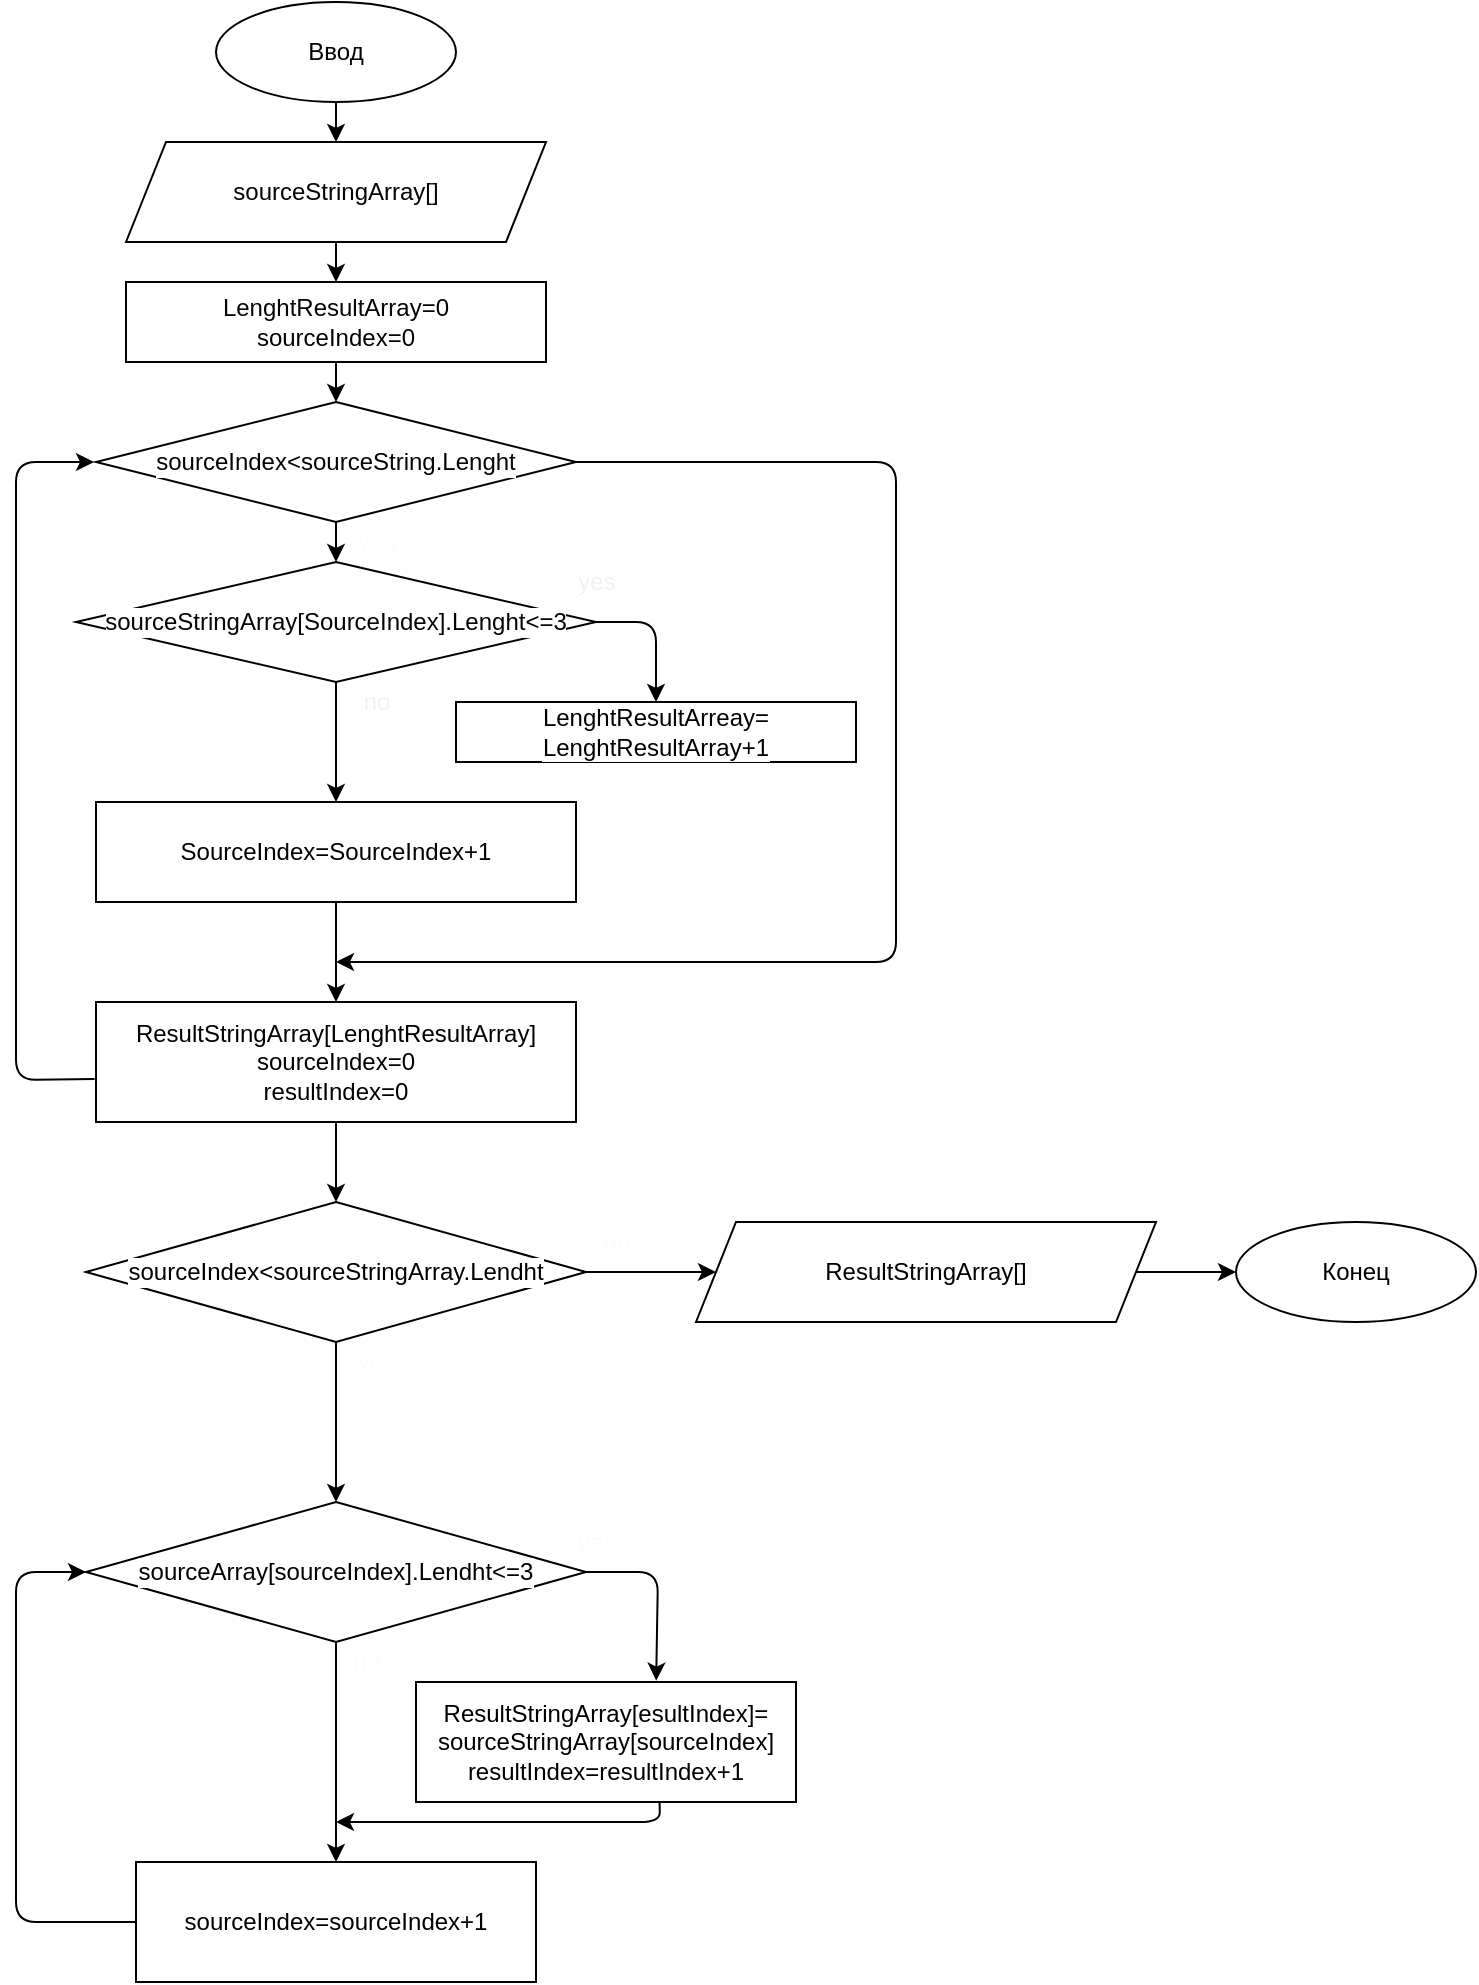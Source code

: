 <mxfile>
    <diagram id="7y-JHbYeY2Clxhg1EjNN" name="Страница 1">
        <mxGraphModel dx="650" dy="479" grid="1" gridSize="10" guides="1" tooltips="1" connect="1" arrows="1" fold="1" page="1" pageScale="1" pageWidth="827" pageHeight="1169" math="0" shadow="0">
            <root>
                <mxCell id="0"/>
                <mxCell id="1" parent="0"/>
                <mxCell id="10" style="edgeStyle=none;html=1;entryX=0.5;entryY=1;entryDx=0;entryDy=0;fontColor=#050505;exitX=0.5;exitY=1;exitDx=0;exitDy=0;" parent="1" source="5" target="5" edge="1">
                    <mxGeometry relative="1" as="geometry">
                        <mxPoint x="210" y="60" as="sourcePoint"/>
                    </mxGeometry>
                </mxCell>
                <mxCell id="5" value="Ввод" style="ellipse;whiteSpace=wrap;html=1;labelBackgroundColor=#FFFFFF;fontColor=#050505;fillColor=#FFFFFF;" parent="1" vertex="1">
                    <mxGeometry x="140" width="120" height="50" as="geometry"/>
                </mxCell>
                <mxCell id="13" value="" style="edgeStyle=none;html=1;fontColor=#050505;" parent="1" source="6" target="12" edge="1">
                    <mxGeometry relative="1" as="geometry"/>
                </mxCell>
                <mxCell id="6" value="sourceStringArray[]" style="shape=parallelogram;perimeter=parallelogramPerimeter;whiteSpace=wrap;html=1;fixedSize=1;labelBackgroundColor=#FFFFFF;fontColor=#050505;fillColor=#FFFFFF;" parent="1" vertex="1">
                    <mxGeometry x="95" y="70" width="210" height="50" as="geometry"/>
                </mxCell>
                <mxCell id="11" value="" style="endArrow=classic;html=1;fontColor=#050505;exitX=0.5;exitY=1;exitDx=0;exitDy=0;" parent="1" source="5" edge="1">
                    <mxGeometry width="50" height="50" relative="1" as="geometry">
                        <mxPoint x="170" y="320" as="sourcePoint"/>
                        <mxPoint x="200" y="70" as="targetPoint"/>
                    </mxGeometry>
                </mxCell>
                <mxCell id="15" value="" style="edgeStyle=none;html=1;fontColor=#050505;" parent="1" source="12" target="14" edge="1">
                    <mxGeometry relative="1" as="geometry"/>
                </mxCell>
                <mxCell id="12" value="LenghtResultArray=0&lt;br&gt;sourceIndex=0" style="rounded=0;whiteSpace=wrap;html=1;labelBackgroundColor=#FFFFFF;fontColor=#050505;fillColor=#FFFFFF;" parent="1" vertex="1">
                    <mxGeometry x="95" y="140" width="210" height="40" as="geometry"/>
                </mxCell>
                <mxCell id="18" style="edgeStyle=none;html=1;exitX=0.5;exitY=1;exitDx=0;exitDy=0;fontColor=#050505;" parent="1" source="14" target="17" edge="1">
                    <mxGeometry relative="1" as="geometry"/>
                </mxCell>
                <mxCell id="14" value="sourceIndex&amp;lt;sourceString.Lenght" style="rhombus;whiteSpace=wrap;html=1;labelBackgroundColor=#FFFFFF;fontColor=#050505;fillColor=#FFFFFF;" parent="1" vertex="1">
                    <mxGeometry x="80" y="200" width="240" height="60" as="geometry"/>
                </mxCell>
                <mxCell id="29" style="edgeStyle=none;html=1;exitX=0.5;exitY=1;exitDx=0;exitDy=0;entryX=0.5;entryY=0;entryDx=0;entryDy=0;fontColor=#000000;" parent="1" source="17" target="28" edge="1">
                    <mxGeometry relative="1" as="geometry"/>
                </mxCell>
                <mxCell id="17" value="sourceStringArray[SourceIndex].Lenght&amp;lt;=3" style="rhombus;whiteSpace=wrap;html=1;labelBackgroundColor=#FFFFFF;fontColor=#050505;fillColor=#FFFFFF;" parent="1" vertex="1">
                    <mxGeometry x="70" y="280" width="260" height="60" as="geometry"/>
                </mxCell>
                <mxCell id="21" value="yes" style="text;html=1;align=center;verticalAlign=middle;resizable=0;points=[];autosize=1;strokeColor=none;fillColor=none;fontColor=#FCFCFC;" parent="1" vertex="1">
                    <mxGeometry x="205" y="260" width="30" height="20" as="geometry"/>
                </mxCell>
                <mxCell id="22" value="" style="endArrow=classic;html=1;fontColor=#FCFCFC;exitX=1;exitY=0.5;exitDx=0;exitDy=0;" parent="1" source="14" edge="1">
                    <mxGeometry width="50" height="50" relative="1" as="geometry">
                        <mxPoint x="170" y="310" as="sourcePoint"/>
                        <mxPoint x="200" y="480" as="targetPoint"/>
                        <Array as="points">
                            <mxPoint x="480" y="230"/>
                            <mxPoint x="480" y="480"/>
                        </Array>
                    </mxGeometry>
                </mxCell>
                <mxCell id="23" value="no" style="text;html=1;align=center;verticalAlign=middle;resizable=0;points=[];autosize=1;strokeColor=none;fillColor=none;fontColor=#FCFCFC;" parent="1" vertex="1">
                    <mxGeometry x="315" y="200" width="30" height="20" as="geometry"/>
                </mxCell>
                <mxCell id="24" value="&lt;font color=&quot;#000000&quot;&gt;LenghtResultArreay=&lt;br&gt;LenghtResultArray+1&lt;br&gt;&lt;/font&gt;" style="rounded=0;whiteSpace=wrap;html=1;labelBackgroundColor=#FFFFFF;fontColor=#FCFCFC;fillColor=#FFFFFF;" parent="1" vertex="1">
                    <mxGeometry x="260" y="350" width="200" height="30" as="geometry"/>
                </mxCell>
                <mxCell id="25" value="" style="endArrow=classic;html=1;fontColor=#000000;exitX=1;exitY=0.5;exitDx=0;exitDy=0;" parent="1" source="17" edge="1">
                    <mxGeometry width="50" height="50" relative="1" as="geometry">
                        <mxPoint x="300" y="380" as="sourcePoint"/>
                        <mxPoint x="360" y="350" as="targetPoint"/>
                        <Array as="points">
                            <mxPoint x="360" y="310"/>
                        </Array>
                    </mxGeometry>
                </mxCell>
                <mxCell id="27" value="&lt;font color=&quot;#f2f2f2&quot;&gt;yes&lt;/font&gt;" style="text;html=1;align=center;verticalAlign=middle;resizable=0;points=[];autosize=1;strokeColor=none;fillColor=none;fontColor=#000000;" parent="1" vertex="1">
                    <mxGeometry x="315" y="280" width="30" height="20" as="geometry"/>
                </mxCell>
                <mxCell id="28" value="SourceIndex=SourceIndex+1" style="rounded=0;whiteSpace=wrap;html=1;labelBackgroundColor=#FFFFFF;fontColor=#000000;fillColor=#FFFFFF;" parent="1" vertex="1">
                    <mxGeometry x="80" y="400" width="240" height="50" as="geometry"/>
                </mxCell>
                <mxCell id="39" style="edgeStyle=none;html=1;entryX=0.5;entryY=0;entryDx=0;entryDy=0;fontColor=#000000;" parent="1" source="30" target="38" edge="1">
                    <mxGeometry relative="1" as="geometry">
                        <Array as="points">
                            <mxPoint x="200" y="580"/>
                            <mxPoint x="200" y="590"/>
                        </Array>
                    </mxGeometry>
                </mxCell>
                <mxCell id="30" value="ResultStringArray[LenghtResultArray]&lt;br&gt;sourceIndex=0&lt;br&gt;resultIndex=0" style="rounded=0;whiteSpace=wrap;html=1;labelBackgroundColor=#FFFFFF;fontColor=#000000;fillColor=#FFFFFF;" parent="1" vertex="1">
                    <mxGeometry x="80" y="500" width="240" height="60" as="geometry"/>
                </mxCell>
                <mxCell id="31" value="" style="endArrow=classic;html=1;fontColor=#000000;exitX=0.5;exitY=1;exitDx=0;exitDy=0;entryX=0.5;entryY=0;entryDx=0;entryDy=0;" parent="1" source="28" target="30" edge="1">
                    <mxGeometry width="50" height="50" relative="1" as="geometry">
                        <mxPoint x="160" y="630" as="sourcePoint"/>
                        <mxPoint x="210" y="580" as="targetPoint"/>
                    </mxGeometry>
                </mxCell>
                <mxCell id="33" value="" style="endArrow=classic;html=1;fontColor=#000000;exitX=-0.003;exitY=0.642;exitDx=0;exitDy=0;exitPerimeter=0;" parent="1" source="30" edge="1">
                    <mxGeometry width="50" height="50" relative="1" as="geometry">
                        <mxPoint x="80" y="450" as="sourcePoint"/>
                        <mxPoint x="79" y="230" as="targetPoint"/>
                        <Array as="points">
                            <mxPoint x="40" y="539"/>
                            <mxPoint x="40" y="230"/>
                        </Array>
                    </mxGeometry>
                </mxCell>
                <mxCell id="34" value="no" style="text;html=1;align=center;verticalAlign=middle;resizable=0;points=[];autosize=1;strokeColor=none;fillColor=none;fontColor=#F2F2F2;" parent="1" vertex="1">
                    <mxGeometry x="205" y="340" width="30" height="20" as="geometry"/>
                </mxCell>
                <mxCell id="41" value="" style="edgeStyle=none;html=1;fontColor=#000000;" parent="1" source="38" target="40" edge="1">
                    <mxGeometry relative="1" as="geometry"/>
                </mxCell>
                <mxCell id="38" value="&lt;font color=&quot;#000000&quot;&gt;sourceIndex&amp;lt;sourceStringArray.Lendht&lt;/font&gt;" style="rhombus;whiteSpace=wrap;html=1;labelBackgroundColor=#FFFFFF;fontColor=#F2F2F2;fillColor=#FFFFFF;" parent="1" vertex="1">
                    <mxGeometry x="75" y="600" width="250" height="70" as="geometry"/>
                </mxCell>
                <mxCell id="50" style="edgeStyle=none;html=1;exitX=0.5;exitY=1;exitDx=0;exitDy=0;entryX=0.5;entryY=0;entryDx=0;entryDy=0;fontColor=#000000;" parent="1" source="40" target="49" edge="1">
                    <mxGeometry relative="1" as="geometry"/>
                </mxCell>
                <mxCell id="51" style="edgeStyle=none;html=1;exitX=1;exitY=0.5;exitDx=0;exitDy=0;entryX=0.632;entryY=-0.011;entryDx=0;entryDy=0;entryPerimeter=0;fontColor=#000000;" parent="1" source="40" target="48" edge="1">
                    <mxGeometry relative="1" as="geometry">
                        <Array as="points">
                            <mxPoint x="361" y="785"/>
                        </Array>
                    </mxGeometry>
                </mxCell>
                <mxCell id="40" value="&lt;font color=&quot;#000000&quot;&gt;sourceArray[sourceIndex].Lendht&amp;lt;=3&lt;/font&gt;" style="rhombus;whiteSpace=wrap;html=1;labelBackgroundColor=#FFFFFF;fontColor=#F2F2F2;fillColor=#FFFFFF;" parent="1" vertex="1">
                    <mxGeometry x="75" y="750" width="250" height="70" as="geometry"/>
                </mxCell>
                <mxCell id="42" value="ResultStringArray[]" style="shape=parallelogram;perimeter=parallelogramPerimeter;whiteSpace=wrap;html=1;fixedSize=1;labelBackgroundColor=#FFFFFF;fontColor=#000000;fillColor=#FFFFFF;" parent="1" vertex="1">
                    <mxGeometry x="380" y="610" width="230" height="50" as="geometry"/>
                </mxCell>
                <mxCell id="46" value="" style="endArrow=classic;html=1;fontColor=#000000;exitX=1;exitY=0.5;exitDx=0;exitDy=0;" parent="1" source="38" edge="1">
                    <mxGeometry width="50" height="50" relative="1" as="geometry">
                        <mxPoint x="330" y="630" as="sourcePoint"/>
                        <mxPoint x="390" y="635" as="targetPoint"/>
                        <Array as="points">
                            <mxPoint x="380" y="635"/>
                        </Array>
                    </mxGeometry>
                </mxCell>
                <mxCell id="47" value="Конец" style="ellipse;whiteSpace=wrap;html=1;labelBackgroundColor=#FFFFFF;fontColor=#000000;fillColor=#FFFFFF;" parent="1" vertex="1">
                    <mxGeometry x="650" y="610" width="120" height="50" as="geometry"/>
                </mxCell>
                <mxCell id="48" value="ResultStringArray[esultIndex]=&lt;br&gt;sourceStringArray[sourceIndex]&lt;br&gt;resultIndex=resultIndex+1" style="rounded=0;whiteSpace=wrap;html=1;labelBackgroundColor=#FFFFFF;fontColor=#000000;fillColor=#FFFFFF;" parent="1" vertex="1">
                    <mxGeometry x="240" y="840" width="190" height="60" as="geometry"/>
                </mxCell>
                <mxCell id="49" value="sourceIndex=sourceIndex+1" style="rounded=0;whiteSpace=wrap;html=1;labelBackgroundColor=#FFFFFF;fontColor=#000000;fillColor=#FFFFFF;" parent="1" vertex="1">
                    <mxGeometry x="100" y="930" width="200" height="60" as="geometry"/>
                </mxCell>
                <mxCell id="59" value="" style="endArrow=classic;html=1;fontColor=#000000;exitX=0.641;exitY=1.003;exitDx=0;exitDy=0;exitPerimeter=0;" parent="1" source="48" edge="1">
                    <mxGeometry width="50" height="50" relative="1" as="geometry">
                        <mxPoint x="360" y="910" as="sourcePoint"/>
                        <mxPoint x="200" y="910" as="targetPoint"/>
                        <Array as="points">
                            <mxPoint x="362" y="910"/>
                        </Array>
                    </mxGeometry>
                </mxCell>
                <mxCell id="60" value="" style="endArrow=classic;html=1;fontColor=#000000;exitX=0;exitY=0.5;exitDx=0;exitDy=0;entryX=0;entryY=0.5;entryDx=0;entryDy=0;" parent="1" source="49" target="40" edge="1">
                    <mxGeometry width="50" height="50" relative="1" as="geometry">
                        <mxPoint x="190" y="960" as="sourcePoint"/>
                        <mxPoint x="240" y="910" as="targetPoint"/>
                        <Array as="points">
                            <mxPoint x="40" y="960"/>
                            <mxPoint x="40" y="785"/>
                        </Array>
                    </mxGeometry>
                </mxCell>
                <mxCell id="63" value="" style="endArrow=classic;html=1;fontColor=#000000;exitX=1;exitY=0.5;exitDx=0;exitDy=0;entryX=0;entryY=0.5;entryDx=0;entryDy=0;" parent="1" source="42" target="47" edge="1">
                    <mxGeometry width="50" height="50" relative="1" as="geometry">
                        <mxPoint x="600" y="680" as="sourcePoint"/>
                        <mxPoint x="650" y="630" as="targetPoint"/>
                    </mxGeometry>
                </mxCell>
                <mxCell id="64" value="&lt;font color=&quot;#fcfcfc&quot;&gt;no&lt;/font&gt;" style="text;html=1;align=center;verticalAlign=middle;resizable=0;points=[];autosize=1;strokeColor=none;fillColor=none;fontColor=#000000;" parent="1" vertex="1">
                    <mxGeometry x="200" y="820" width="30" height="20" as="geometry"/>
                </mxCell>
                <mxCell id="65" value="no" style="text;html=1;align=center;verticalAlign=middle;resizable=0;points=[];autosize=1;strokeColor=none;fillColor=none;fontColor=#FCFCFC;" parent="1" vertex="1">
                    <mxGeometry x="325" y="610" width="30" height="20" as="geometry"/>
                </mxCell>
                <mxCell id="66" value="yes" style="text;html=1;align=center;verticalAlign=middle;resizable=0;points=[];autosize=1;strokeColor=none;fillColor=none;fontColor=#FCFCFC;" parent="1" vertex="1">
                    <mxGeometry x="205" y="670" width="30" height="20" as="geometry"/>
                </mxCell>
                <mxCell id="67" value="yes" style="text;html=1;align=center;verticalAlign=middle;resizable=0;points=[];autosize=1;strokeColor=none;fillColor=none;fontColor=#FCFCFC;" parent="1" vertex="1">
                    <mxGeometry x="315" y="760" width="30" height="20" as="geometry"/>
                </mxCell>
            </root>
        </mxGraphModel>
    </diagram>
</mxfile>